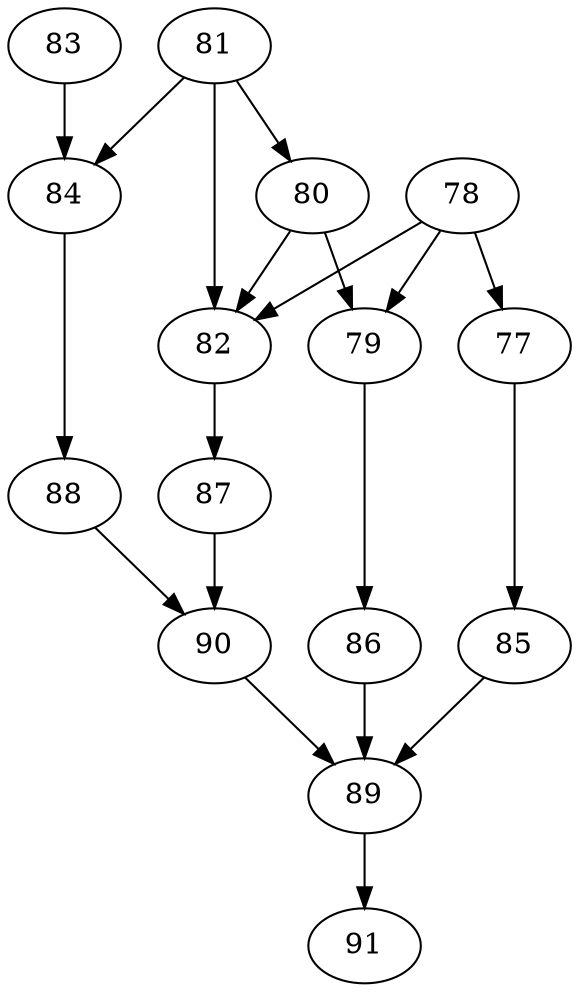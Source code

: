 digraph G
{
81 -> 84;
81 -> 82;
81 -> 80;
80 -> 82;
80 -> 79;
78 -> 82;
78 -> 77;
78 -> 79;
83 -> 84;
84 -> 88;
88 -> 90;
82 -> 87;
87 -> 90;
90 -> 89;
77 -> 85;
85 -> 89;
79 -> 86;
86 -> 89;
89 -> 91;
}
